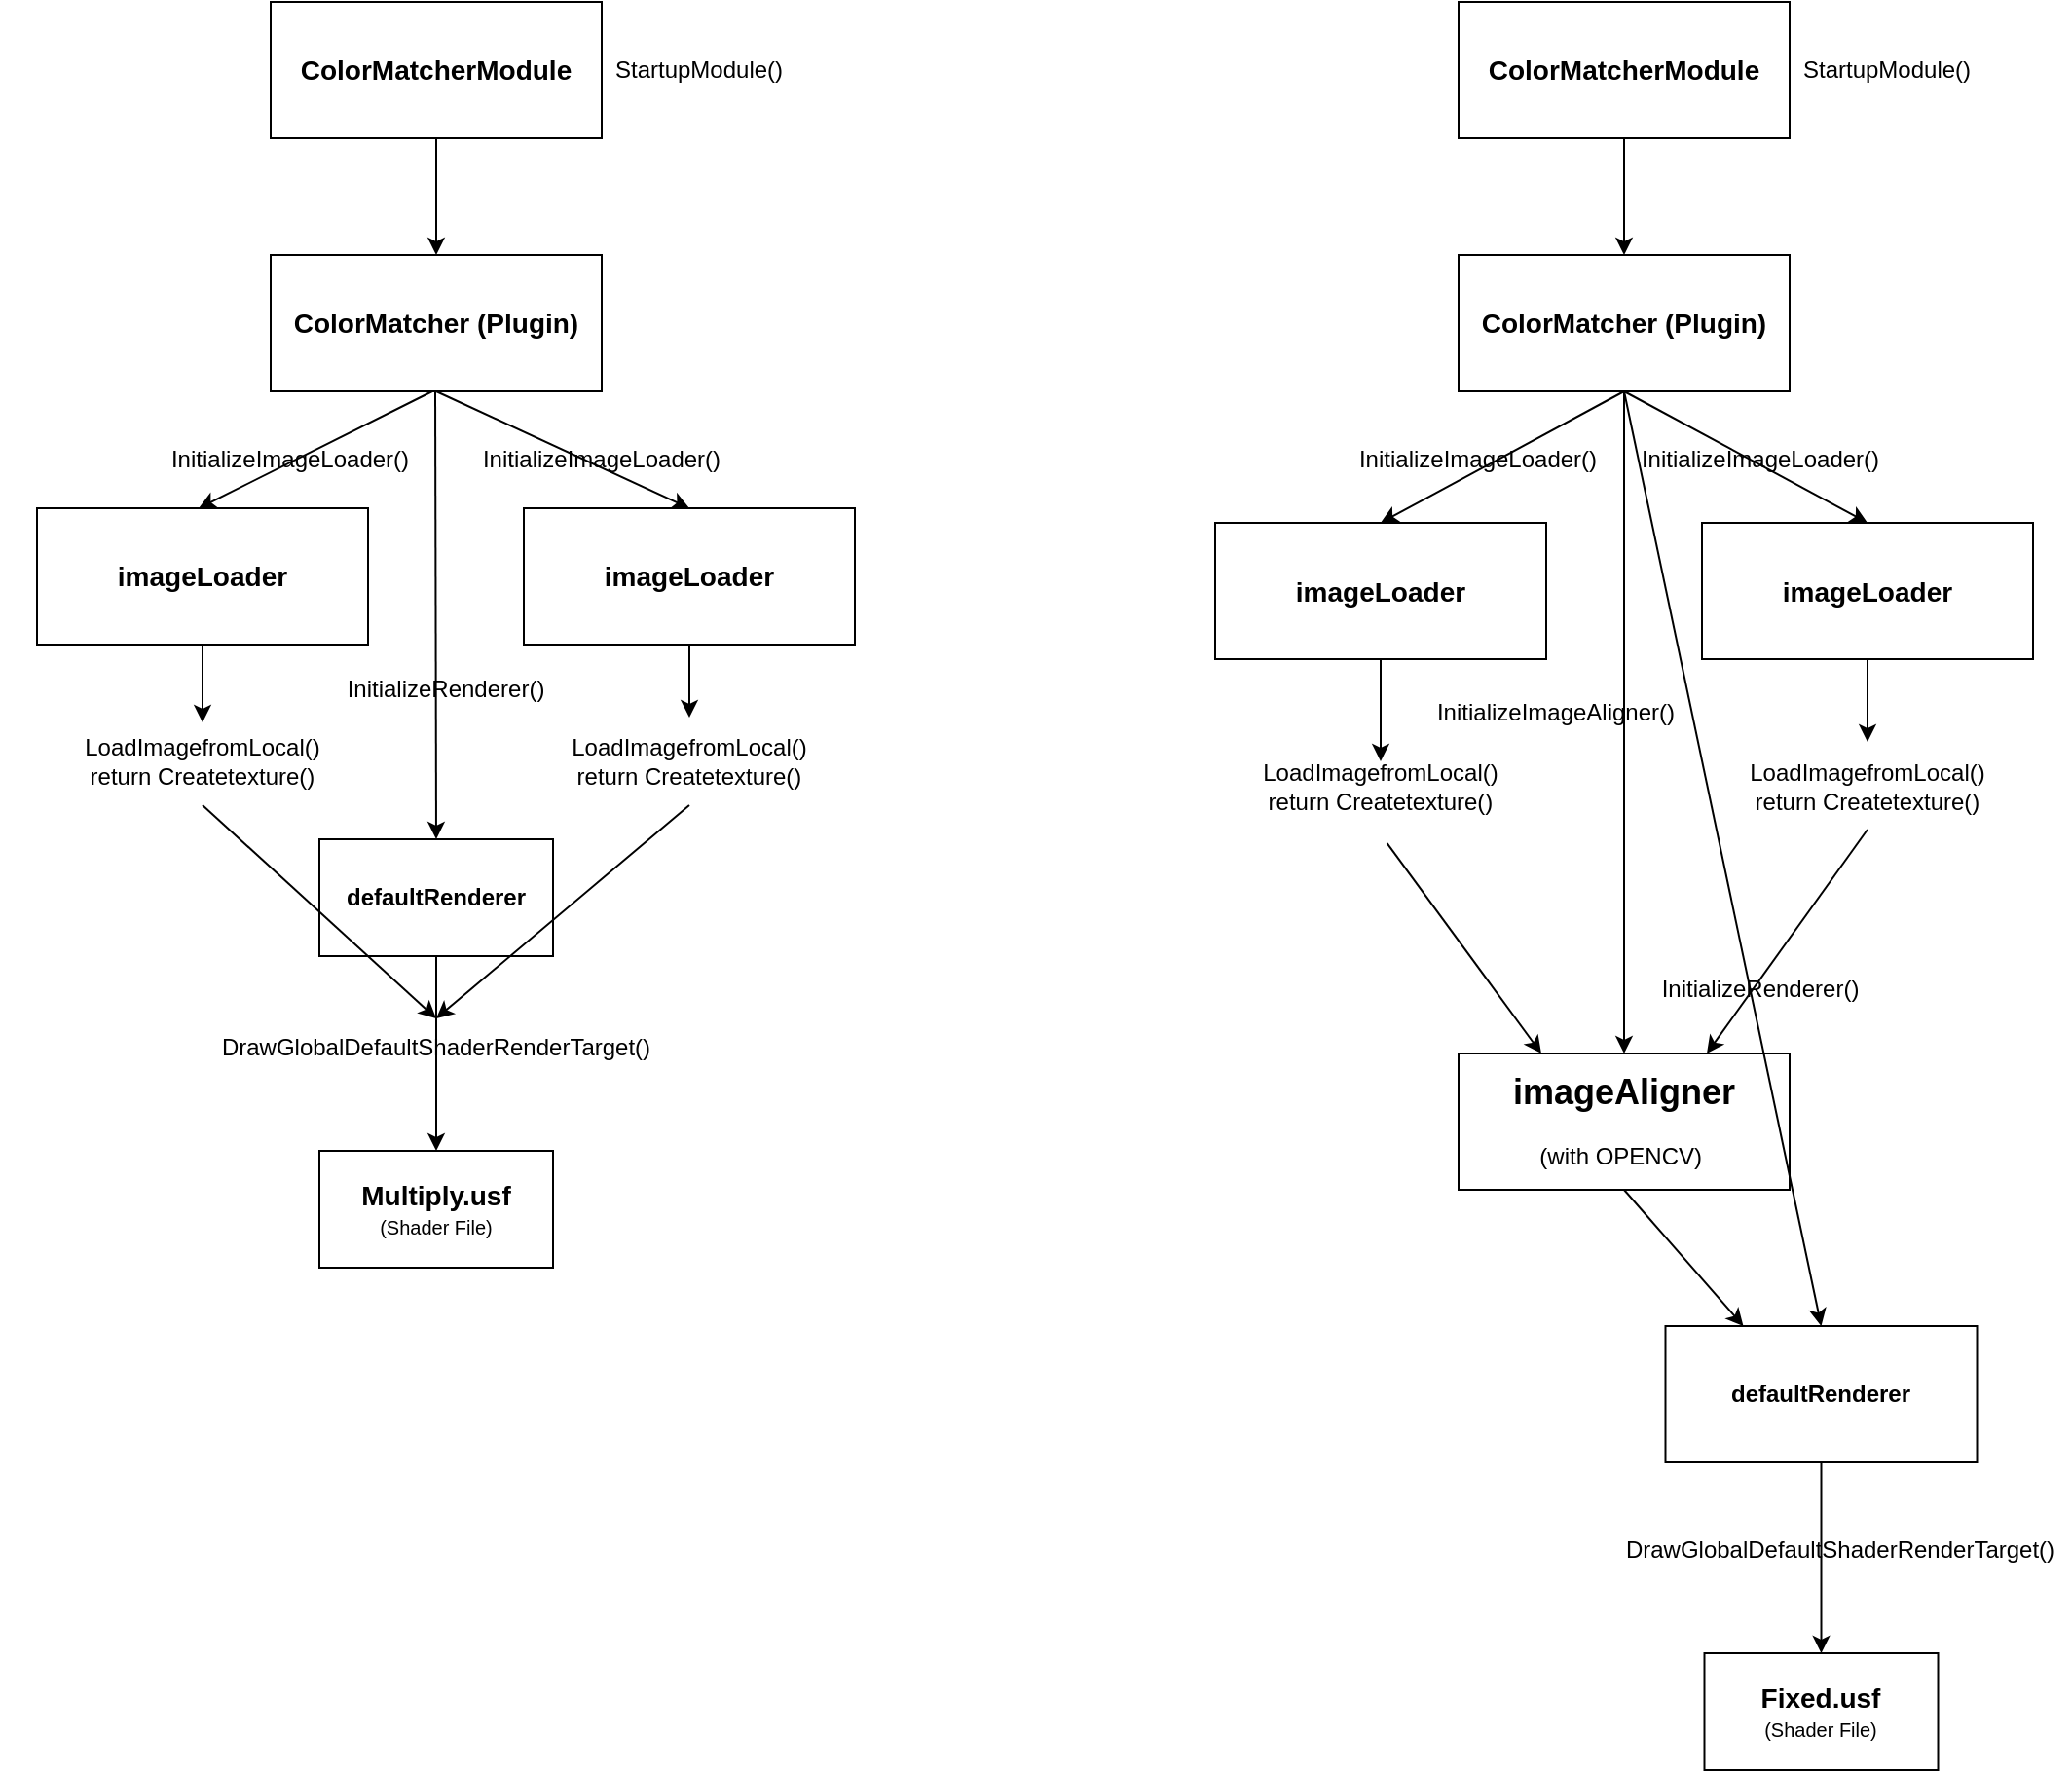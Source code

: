 <mxfile version="22.1.0" type="github">
  <diagram name="페이지-1" id="MeaeADXvO4iu8NjLNxZM">
    <mxGraphModel dx="2074" dy="1140" grid="1" gridSize="10" guides="1" tooltips="1" connect="1" arrows="1" fold="1" page="1" pageScale="1" pageWidth="827" pageHeight="1169" math="0" shadow="0">
      <root>
        <mxCell id="0" />
        <mxCell id="1" parent="0" />
        <mxCell id="UcPWk9Etb_t2FvM8a2OJ-2" style="edgeStyle=orthogonalEdgeStyle;rounded=0;orthogonalLoop=1;jettySize=auto;html=1;" parent="1" source="UcPWk9Etb_t2FvM8a2OJ-1" edge="1">
          <mxGeometry relative="1" as="geometry">
            <mxPoint x="395" y="310" as="targetPoint" />
          </mxGeometry>
        </mxCell>
        <mxCell id="UcPWk9Etb_t2FvM8a2OJ-1" value="&lt;b&gt;&lt;font style=&quot;font-size: 14px;&quot;&gt;ColorMatcherModule&lt;/font&gt;&lt;/b&gt;" style="rounded=0;whiteSpace=wrap;html=1;" parent="1" vertex="1">
          <mxGeometry x="310" y="180" width="170" height="70" as="geometry" />
        </mxCell>
        <mxCell id="UcPWk9Etb_t2FvM8a2OJ-3" value="&lt;b&gt;&lt;font style=&quot;font-size: 14px;&quot;&gt;ColorMatcher (Plugin)&lt;/font&gt;&lt;/b&gt;" style="rounded=0;whiteSpace=wrap;html=1;" parent="1" vertex="1">
          <mxGeometry x="310" y="310" width="170" height="70" as="geometry" />
        </mxCell>
        <mxCell id="UcPWk9Etb_t2FvM8a2OJ-5" value="" style="endArrow=classic;html=1;rounded=0;exitX=0.5;exitY=1;exitDx=0;exitDy=0;entryX=0.5;entryY=0;entryDx=0;entryDy=0;" parent="1" edge="1">
          <mxGeometry width="50" height="50" relative="1" as="geometry">
            <mxPoint x="393" y="380" as="sourcePoint" />
            <mxPoint x="273" y="440" as="targetPoint" />
          </mxGeometry>
        </mxCell>
        <mxCell id="UcPWk9Etb_t2FvM8a2OJ-6" value="" style="endArrow=classic;html=1;rounded=0;exitX=0.5;exitY=1;exitDx=0;exitDy=0;entryX=0.5;entryY=0;entryDx=0;entryDy=0;" parent="1" source="UcPWk9Etb_t2FvM8a2OJ-3" target="UcPWk9Etb_t2FvM8a2OJ-8" edge="1">
          <mxGeometry width="50" height="50" relative="1" as="geometry">
            <mxPoint x="424" y="390" as="sourcePoint" />
            <mxPoint x="520" y="460" as="targetPoint" />
          </mxGeometry>
        </mxCell>
        <mxCell id="UcPWk9Etb_t2FvM8a2OJ-7" value="&lt;b&gt;&lt;font style=&quot;font-size: 14px;&quot;&gt;imageLoader&lt;/font&gt;&lt;/b&gt;" style="rounded=0;whiteSpace=wrap;html=1;" parent="1" vertex="1">
          <mxGeometry x="190" y="440" width="170" height="70" as="geometry" />
        </mxCell>
        <mxCell id="UcPWk9Etb_t2FvM8a2OJ-8" value="&lt;b style=&quot;border-color: var(--border-color);&quot;&gt;&lt;font style=&quot;border-color: var(--border-color); font-size: 14px;&quot;&gt;imageLoader&lt;/font&gt;&lt;/b&gt;" style="rounded=0;whiteSpace=wrap;html=1;" parent="1" vertex="1">
          <mxGeometry x="440" y="440" width="170" height="70" as="geometry" />
        </mxCell>
        <mxCell id="UcPWk9Etb_t2FvM8a2OJ-13" value="" style="endArrow=classic;html=1;rounded=0;exitX=0.5;exitY=1;exitDx=0;exitDy=0;" parent="1" source="UcPWk9Etb_t2FvM8a2OJ-7" edge="1">
          <mxGeometry width="50" height="50" relative="1" as="geometry">
            <mxPoint x="390" y="430" as="sourcePoint" />
            <mxPoint x="275" y="550" as="targetPoint" />
          </mxGeometry>
        </mxCell>
        <mxCell id="UcPWk9Etb_t2FvM8a2OJ-14" value="" style="endArrow=classic;html=1;rounded=0;exitX=0.5;exitY=1;exitDx=0;exitDy=0;entryX=0.5;entryY=0;entryDx=0;entryDy=0;" parent="1" source="UcPWk9Etb_t2FvM8a2OJ-8" target="KRM7xZCOred_Fz5fk9Ao-5" edge="1">
          <mxGeometry width="50" height="50" relative="1" as="geometry">
            <mxPoint x="285" y="520" as="sourcePoint" />
            <mxPoint x="525" y="550" as="targetPoint" />
          </mxGeometry>
        </mxCell>
        <mxCell id="UcPWk9Etb_t2FvM8a2OJ-15" value="LoadImagefromLocal()&lt;br style=&quot;border-color: var(--border-color);&quot;&gt;return Createtexture()" style="text;html=1;strokeColor=none;fillColor=none;align=center;verticalAlign=middle;whiteSpace=wrap;rounded=0;" parent="1" vertex="1">
          <mxGeometry x="171.25" y="547.5" width="207.5" height="45" as="geometry" />
        </mxCell>
        <mxCell id="UcPWk9Etb_t2FvM8a2OJ-22" value="" style="endArrow=classic;html=1;rounded=0;entryX=0.5;entryY=0;entryDx=0;entryDy=0;" parent="1" target="UcPWk9Etb_t2FvM8a2OJ-23" edge="1">
          <mxGeometry width="50" height="50" relative="1" as="geometry">
            <mxPoint x="394.5" y="380" as="sourcePoint" />
            <mxPoint x="395" y="600" as="targetPoint" />
          </mxGeometry>
        </mxCell>
        <mxCell id="UcPWk9Etb_t2FvM8a2OJ-23" value="&lt;b&gt;defaultRenderer&lt;/b&gt;" style="rounded=0;whiteSpace=wrap;html=1;" parent="1" vertex="1">
          <mxGeometry x="335" y="610" width="120" height="60" as="geometry" />
        </mxCell>
        <mxCell id="UcPWk9Etb_t2FvM8a2OJ-25" value="" style="endArrow=classic;html=1;rounded=0;exitX=0.5;exitY=1;exitDx=0;exitDy=0;" parent="1" source="UcPWk9Etb_t2FvM8a2OJ-23" edge="1">
          <mxGeometry width="50" height="50" relative="1" as="geometry">
            <mxPoint x="404.5" y="390" as="sourcePoint" />
            <mxPoint x="395" y="770" as="targetPoint" />
          </mxGeometry>
        </mxCell>
        <mxCell id="UcPWk9Etb_t2FvM8a2OJ-29" value="&lt;span style=&quot;border-color: var(--border-color);&quot;&gt;&lt;font style=&quot;border-color: var(--border-color);&quot;&gt;&lt;b style=&quot;font-size: 14px;&quot;&gt;Multiply.usf&lt;/b&gt;&lt;br&gt;&lt;font style=&quot;font-size: 10px;&quot;&gt;(Shader File)&lt;/font&gt;&lt;br&gt;&lt;/font&gt;&lt;/span&gt;" style="rounded=0;whiteSpace=wrap;html=1;" parent="1" vertex="1">
          <mxGeometry x="335" y="770" width="120" height="60" as="geometry" />
        </mxCell>
        <mxCell id="UcPWk9Etb_t2FvM8a2OJ-30" value="DrawGlobalDefaultShaderRenderTarget()" style="text;html=1;strokeColor=none;fillColor=none;align=center;verticalAlign=middle;whiteSpace=wrap;rounded=0;" parent="1" vertex="1">
          <mxGeometry x="277" y="702" width="236" height="30" as="geometry" />
        </mxCell>
        <mxCell id="UcPWk9Etb_t2FvM8a2OJ-32" value="InitializeImageLoader()" style="text;html=1;strokeColor=none;fillColor=none;align=center;verticalAlign=middle;whiteSpace=wrap;rounded=0;" parent="1" vertex="1">
          <mxGeometry x="290" y="400" width="60" height="30" as="geometry" />
        </mxCell>
        <mxCell id="UcPWk9Etb_t2FvM8a2OJ-33" value="InitializeRenderer()" style="text;html=1;strokeColor=none;fillColor=none;align=center;verticalAlign=middle;whiteSpace=wrap;rounded=0;" parent="1" vertex="1">
          <mxGeometry x="370" y="517.5" width="60" height="30" as="geometry" />
        </mxCell>
        <mxCell id="KRM7xZCOred_Fz5fk9Ao-1" value="InitializeImageAligner()" style="text;html=1;strokeColor=none;fillColor=none;align=center;verticalAlign=middle;whiteSpace=wrap;rounded=0;" parent="1" vertex="1">
          <mxGeometry x="940" y="530" width="60" height="30" as="geometry" />
        </mxCell>
        <mxCell id="KRM7xZCOred_Fz5fk9Ao-3" value="" style="endArrow=classic;html=1;rounded=0;exitX=0.5;exitY=1;exitDx=0;exitDy=0;entryX=0.5;entryY=0;entryDx=0;entryDy=0;" parent="1" source="KRM7xZCOred_Fz5fk9Ao-5" target="UcPWk9Etb_t2FvM8a2OJ-30" edge="1">
          <mxGeometry width="50" height="50" relative="1" as="geometry">
            <mxPoint x="525" y="585" as="sourcePoint" />
            <mxPoint x="510" y="680" as="targetPoint" />
          </mxGeometry>
        </mxCell>
        <mxCell id="KRM7xZCOred_Fz5fk9Ao-4" value="" style="endArrow=classic;html=1;rounded=0;exitX=0.5;exitY=1;exitDx=0;exitDy=0;entryX=0.5;entryY=0;entryDx=0;entryDy=0;" parent="1" source="UcPWk9Etb_t2FvM8a2OJ-15" target="UcPWk9Etb_t2FvM8a2OJ-30" edge="1">
          <mxGeometry width="50" height="50" relative="1" as="geometry">
            <mxPoint x="535" y="595" as="sourcePoint" />
            <mxPoint x="405" y="712" as="targetPoint" />
          </mxGeometry>
        </mxCell>
        <mxCell id="KRM7xZCOred_Fz5fk9Ao-5" value="LoadImagefromLocal()&lt;br style=&quot;border-color: var(--border-color);&quot;&gt;return Createtexture()" style="text;html=1;strokeColor=none;fillColor=none;align=center;verticalAlign=middle;whiteSpace=wrap;rounded=0;" parent="1" vertex="1">
          <mxGeometry x="421.25" y="547.5" width="207.5" height="45" as="geometry" />
        </mxCell>
        <mxCell id="KRM7xZCOred_Fz5fk9Ao-6" value="StartupModule()" style="text;html=1;strokeColor=none;fillColor=none;align=center;verticalAlign=middle;whiteSpace=wrap;rounded=0;" parent="1" vertex="1">
          <mxGeometry x="500" y="200" width="60" height="30" as="geometry" />
        </mxCell>
        <mxCell id="KRM7xZCOred_Fz5fk9Ao-8" value="" style="endArrow=classic;html=1;rounded=0;exitX=0.5;exitY=1;exitDx=0;exitDy=0;entryX=0.5;entryY=0;entryDx=0;entryDy=0;" parent="1" source="PtyN0XMMpVYdFFSAMTQd-3" target="KRM7xZCOred_Fz5fk9Ao-10" edge="1">
          <mxGeometry width="50" height="50" relative="1" as="geometry">
            <mxPoint x="670" y="530" as="sourcePoint" />
            <mxPoint x="780" y="400" as="targetPoint" />
          </mxGeometry>
        </mxCell>
        <mxCell id="KRM7xZCOred_Fz5fk9Ao-10" value="&lt;font style=&quot;&quot;&gt;&lt;b style=&quot;&quot;&gt;&lt;font style=&quot;font-size: 18px;&quot;&gt;imageAligner&lt;/font&gt;&lt;br&gt;&lt;/b&gt;&lt;font style=&quot;font-size: 12px;&quot;&gt;&lt;br&gt;(with OPENCV)&lt;b style=&quot;&quot;&gt;&amp;nbsp;&lt;/b&gt;&lt;/font&gt;&lt;/font&gt;" style="rounded=0;whiteSpace=wrap;html=1;" parent="1" vertex="1">
          <mxGeometry x="920" y="720" width="170" height="70" as="geometry" />
        </mxCell>
        <mxCell id="KRM7xZCOred_Fz5fk9Ao-13" value="InitializeImageLoader()" style="text;html=1;strokeColor=none;fillColor=none;align=center;verticalAlign=middle;whiteSpace=wrap;rounded=0;" parent="1" vertex="1">
          <mxGeometry x="450" y="400" width="60" height="30" as="geometry" />
        </mxCell>
        <mxCell id="PtyN0XMMpVYdFFSAMTQd-1" style="edgeStyle=orthogonalEdgeStyle;rounded=0;orthogonalLoop=1;jettySize=auto;html=1;" edge="1" parent="1" source="PtyN0XMMpVYdFFSAMTQd-2">
          <mxGeometry relative="1" as="geometry">
            <mxPoint x="1005" y="310" as="targetPoint" />
          </mxGeometry>
        </mxCell>
        <mxCell id="PtyN0XMMpVYdFFSAMTQd-2" value="&lt;b&gt;&lt;font style=&quot;font-size: 14px;&quot;&gt;ColorMatcherModule&lt;/font&gt;&lt;/b&gt;" style="rounded=0;whiteSpace=wrap;html=1;" vertex="1" parent="1">
          <mxGeometry x="920" y="180" width="170" height="70" as="geometry" />
        </mxCell>
        <mxCell id="PtyN0XMMpVYdFFSAMTQd-3" value="&lt;b&gt;&lt;font style=&quot;font-size: 14px;&quot;&gt;ColorMatcher (Plugin)&lt;/font&gt;&lt;/b&gt;" style="rounded=0;whiteSpace=wrap;html=1;" vertex="1" parent="1">
          <mxGeometry x="920" y="310" width="170" height="70" as="geometry" />
        </mxCell>
        <mxCell id="PtyN0XMMpVYdFFSAMTQd-4" value="StartupModule()" style="text;html=1;strokeColor=none;fillColor=none;align=center;verticalAlign=middle;whiteSpace=wrap;rounded=0;" vertex="1" parent="1">
          <mxGeometry x="1110" y="200" width="60" height="30" as="geometry" />
        </mxCell>
        <mxCell id="PtyN0XMMpVYdFFSAMTQd-5" value="" style="endArrow=classic;html=1;rounded=0;entryX=0.5;entryY=0;entryDx=0;entryDy=0;exitX=0.5;exitY=1;exitDx=0;exitDy=0;" edge="1" parent="1" source="PtyN0XMMpVYdFFSAMTQd-3" target="PtyN0XMMpVYdFFSAMTQd-7">
          <mxGeometry width="50" height="50" relative="1" as="geometry">
            <mxPoint x="1003" y="380" as="sourcePoint" />
            <mxPoint x="883" y="470" as="targetPoint" />
          </mxGeometry>
        </mxCell>
        <mxCell id="PtyN0XMMpVYdFFSAMTQd-6" value="" style="endArrow=classic;html=1;rounded=0;exitX=0.5;exitY=1;exitDx=0;exitDy=0;entryX=0.5;entryY=0;entryDx=0;entryDy=0;" edge="1" parent="1" target="PtyN0XMMpVYdFFSAMTQd-8" source="PtyN0XMMpVYdFFSAMTQd-3">
          <mxGeometry width="50" height="50" relative="1" as="geometry">
            <mxPoint x="1005" y="410" as="sourcePoint" />
            <mxPoint x="1130" y="490" as="targetPoint" />
          </mxGeometry>
        </mxCell>
        <mxCell id="PtyN0XMMpVYdFFSAMTQd-7" value="&lt;b&gt;&lt;font style=&quot;font-size: 14px;&quot;&gt;imageLoader&lt;/font&gt;&lt;/b&gt;" style="rounded=0;whiteSpace=wrap;html=1;" vertex="1" parent="1">
          <mxGeometry x="795" y="447.5" width="170" height="70" as="geometry" />
        </mxCell>
        <mxCell id="PtyN0XMMpVYdFFSAMTQd-8" value="&lt;b style=&quot;border-color: var(--border-color);&quot;&gt;&lt;font style=&quot;border-color: var(--border-color); font-size: 14px;&quot;&gt;imageLoader&lt;/font&gt;&lt;/b&gt;" style="rounded=0;whiteSpace=wrap;html=1;" vertex="1" parent="1">
          <mxGeometry x="1045" y="447.5" width="170" height="70" as="geometry" />
        </mxCell>
        <mxCell id="PtyN0XMMpVYdFFSAMTQd-9" value="InitializeImageLoader()" style="text;html=1;strokeColor=none;fillColor=none;align=center;verticalAlign=middle;whiteSpace=wrap;rounded=0;" vertex="1" parent="1">
          <mxGeometry x="900" y="400" width="60" height="30" as="geometry" />
        </mxCell>
        <mxCell id="PtyN0XMMpVYdFFSAMTQd-10" value="InitializeImageLoader()" style="text;html=1;strokeColor=none;fillColor=none;align=center;verticalAlign=middle;whiteSpace=wrap;rounded=0;" vertex="1" parent="1">
          <mxGeometry x="1045" y="400" width="60" height="30" as="geometry" />
        </mxCell>
        <mxCell id="PtyN0XMMpVYdFFSAMTQd-14" value="" style="endArrow=classic;html=1;rounded=0;exitX=0.5;exitY=1;exitDx=0;exitDy=0;" edge="1" parent="1" source="PtyN0XMMpVYdFFSAMTQd-7">
          <mxGeometry width="50" height="50" relative="1" as="geometry">
            <mxPoint x="880" y="530" as="sourcePoint" />
            <mxPoint x="880" y="570" as="targetPoint" />
          </mxGeometry>
        </mxCell>
        <mxCell id="PtyN0XMMpVYdFFSAMTQd-15" value="" style="endArrow=classic;html=1;rounded=0;exitX=0.5;exitY=1;exitDx=0;exitDy=0;entryX=0.5;entryY=0;entryDx=0;entryDy=0;" edge="1" parent="1" target="PtyN0XMMpVYdFFSAMTQd-17" source="PtyN0XMMpVYdFFSAMTQd-8">
          <mxGeometry width="50" height="50" relative="1" as="geometry">
            <mxPoint x="1130" y="530" as="sourcePoint" />
            <mxPoint x="1130" y="570" as="targetPoint" />
          </mxGeometry>
        </mxCell>
        <mxCell id="PtyN0XMMpVYdFFSAMTQd-16" value="LoadImagefromLocal()&lt;br style=&quot;border-color: var(--border-color);&quot;&gt;return Createtexture()" style="text;html=1;strokeColor=none;fillColor=none;align=center;verticalAlign=middle;whiteSpace=wrap;rounded=0;" vertex="1" parent="1">
          <mxGeometry x="776.25" y="560" width="207.5" height="45" as="geometry" />
        </mxCell>
        <mxCell id="PtyN0XMMpVYdFFSAMTQd-17" value="LoadImagefromLocal()&lt;br style=&quot;border-color: var(--border-color);&quot;&gt;return Createtexture()" style="text;html=1;strokeColor=none;fillColor=none;align=center;verticalAlign=middle;whiteSpace=wrap;rounded=0;" vertex="1" parent="1">
          <mxGeometry x="1026.25" y="560" width="207.5" height="45" as="geometry" />
        </mxCell>
        <mxCell id="PtyN0XMMpVYdFFSAMTQd-18" value="" style="endArrow=classic;html=1;rounded=0;exitX=0.516;exitY=1.156;exitDx=0;exitDy=0;exitPerimeter=0;entryX=0.25;entryY=0;entryDx=0;entryDy=0;" edge="1" parent="1" source="PtyN0XMMpVYdFFSAMTQd-16" target="KRM7xZCOred_Fz5fk9Ao-10">
          <mxGeometry width="50" height="50" relative="1" as="geometry">
            <mxPoint x="870" y="640" as="sourcePoint" />
            <mxPoint x="870" y="692" as="targetPoint" />
          </mxGeometry>
        </mxCell>
        <mxCell id="PtyN0XMMpVYdFFSAMTQd-19" value="" style="endArrow=classic;html=1;rounded=0;exitX=0.5;exitY=1;exitDx=0;exitDy=0;entryX=0.75;entryY=0;entryDx=0;entryDy=0;" edge="1" parent="1" source="PtyN0XMMpVYdFFSAMTQd-17" target="KRM7xZCOred_Fz5fk9Ao-10">
          <mxGeometry width="50" height="50" relative="1" as="geometry">
            <mxPoint x="740" y="720" as="sourcePoint" />
            <mxPoint x="862" y="790" as="targetPoint" />
          </mxGeometry>
        </mxCell>
        <mxCell id="PtyN0XMMpVYdFFSAMTQd-20" value="" style="endArrow=classic;html=1;rounded=0;entryX=0.5;entryY=0;entryDx=0;entryDy=0;exitX=0.5;exitY=1;exitDx=0;exitDy=0;" edge="1" parent="1" target="PtyN0XMMpVYdFFSAMTQd-21" source="PtyN0XMMpVYdFFSAMTQd-3">
          <mxGeometry width="50" height="50" relative="1" as="geometry">
            <mxPoint x="1109.5" y="490" as="sourcePoint" />
            <mxPoint x="1110" y="710" as="targetPoint" />
          </mxGeometry>
        </mxCell>
        <mxCell id="PtyN0XMMpVYdFFSAMTQd-21" value="&lt;b&gt;defaultRenderer&lt;/b&gt;" style="rounded=0;whiteSpace=wrap;html=1;" vertex="1" parent="1">
          <mxGeometry x="1026.25" y="860" width="160" height="70" as="geometry" />
        </mxCell>
        <mxCell id="PtyN0XMMpVYdFFSAMTQd-22" value="InitializeRenderer()" style="text;html=1;strokeColor=none;fillColor=none;align=center;verticalAlign=middle;whiteSpace=wrap;rounded=0;" vertex="1" parent="1">
          <mxGeometry x="1045" y="672" width="60" height="30" as="geometry" />
        </mxCell>
        <mxCell id="PtyN0XMMpVYdFFSAMTQd-25" value="" style="endArrow=classic;html=1;rounded=0;exitX=0.5;exitY=1;exitDx=0;exitDy=0;entryX=0.25;entryY=0;entryDx=0;entryDy=0;" edge="1" parent="1" source="KRM7xZCOred_Fz5fk9Ao-10" target="PtyN0XMMpVYdFFSAMTQd-21">
          <mxGeometry width="50" height="50" relative="1" as="geometry">
            <mxPoint x="872" y="832" as="sourcePoint" />
            <mxPoint x="1020" y="850" as="targetPoint" />
          </mxGeometry>
        </mxCell>
        <mxCell id="PtyN0XMMpVYdFFSAMTQd-27" value="&lt;span style=&quot;border-color: var(--border-color);&quot;&gt;&lt;font style=&quot;border-color: var(--border-color);&quot;&gt;&lt;b style=&quot;font-size: 14px;&quot;&gt;Fixed.usf&lt;/b&gt;&lt;br&gt;&lt;font style=&quot;font-size: 10px;&quot;&gt;(Shader File)&lt;/font&gt;&lt;br&gt;&lt;/font&gt;&lt;/span&gt;" style="rounded=0;whiteSpace=wrap;html=1;" vertex="1" parent="1">
          <mxGeometry x="1046.25" y="1028" width="120" height="60" as="geometry" />
        </mxCell>
        <mxCell id="PtyN0XMMpVYdFFSAMTQd-28" value="DrawGlobalDefaultShaderRenderTarget()" style="text;html=1;strokeColor=none;fillColor=none;align=center;verticalAlign=middle;whiteSpace=wrap;rounded=0;" vertex="1" parent="1">
          <mxGeometry x="997.75" y="960" width="236" height="30" as="geometry" />
        </mxCell>
        <mxCell id="PtyN0XMMpVYdFFSAMTQd-29" value="" style="endArrow=classic;html=1;rounded=0;exitX=0.5;exitY=1;exitDx=0;exitDy=0;entryX=0.5;entryY=0;entryDx=0;entryDy=0;" edge="1" parent="1" source="PtyN0XMMpVYdFFSAMTQd-21" target="PtyN0XMMpVYdFFSAMTQd-27">
          <mxGeometry width="50" height="50" relative="1" as="geometry">
            <mxPoint x="850" y="930" as="sourcePoint" />
            <mxPoint x="850" y="1030" as="targetPoint" />
          </mxGeometry>
        </mxCell>
      </root>
    </mxGraphModel>
  </diagram>
</mxfile>
